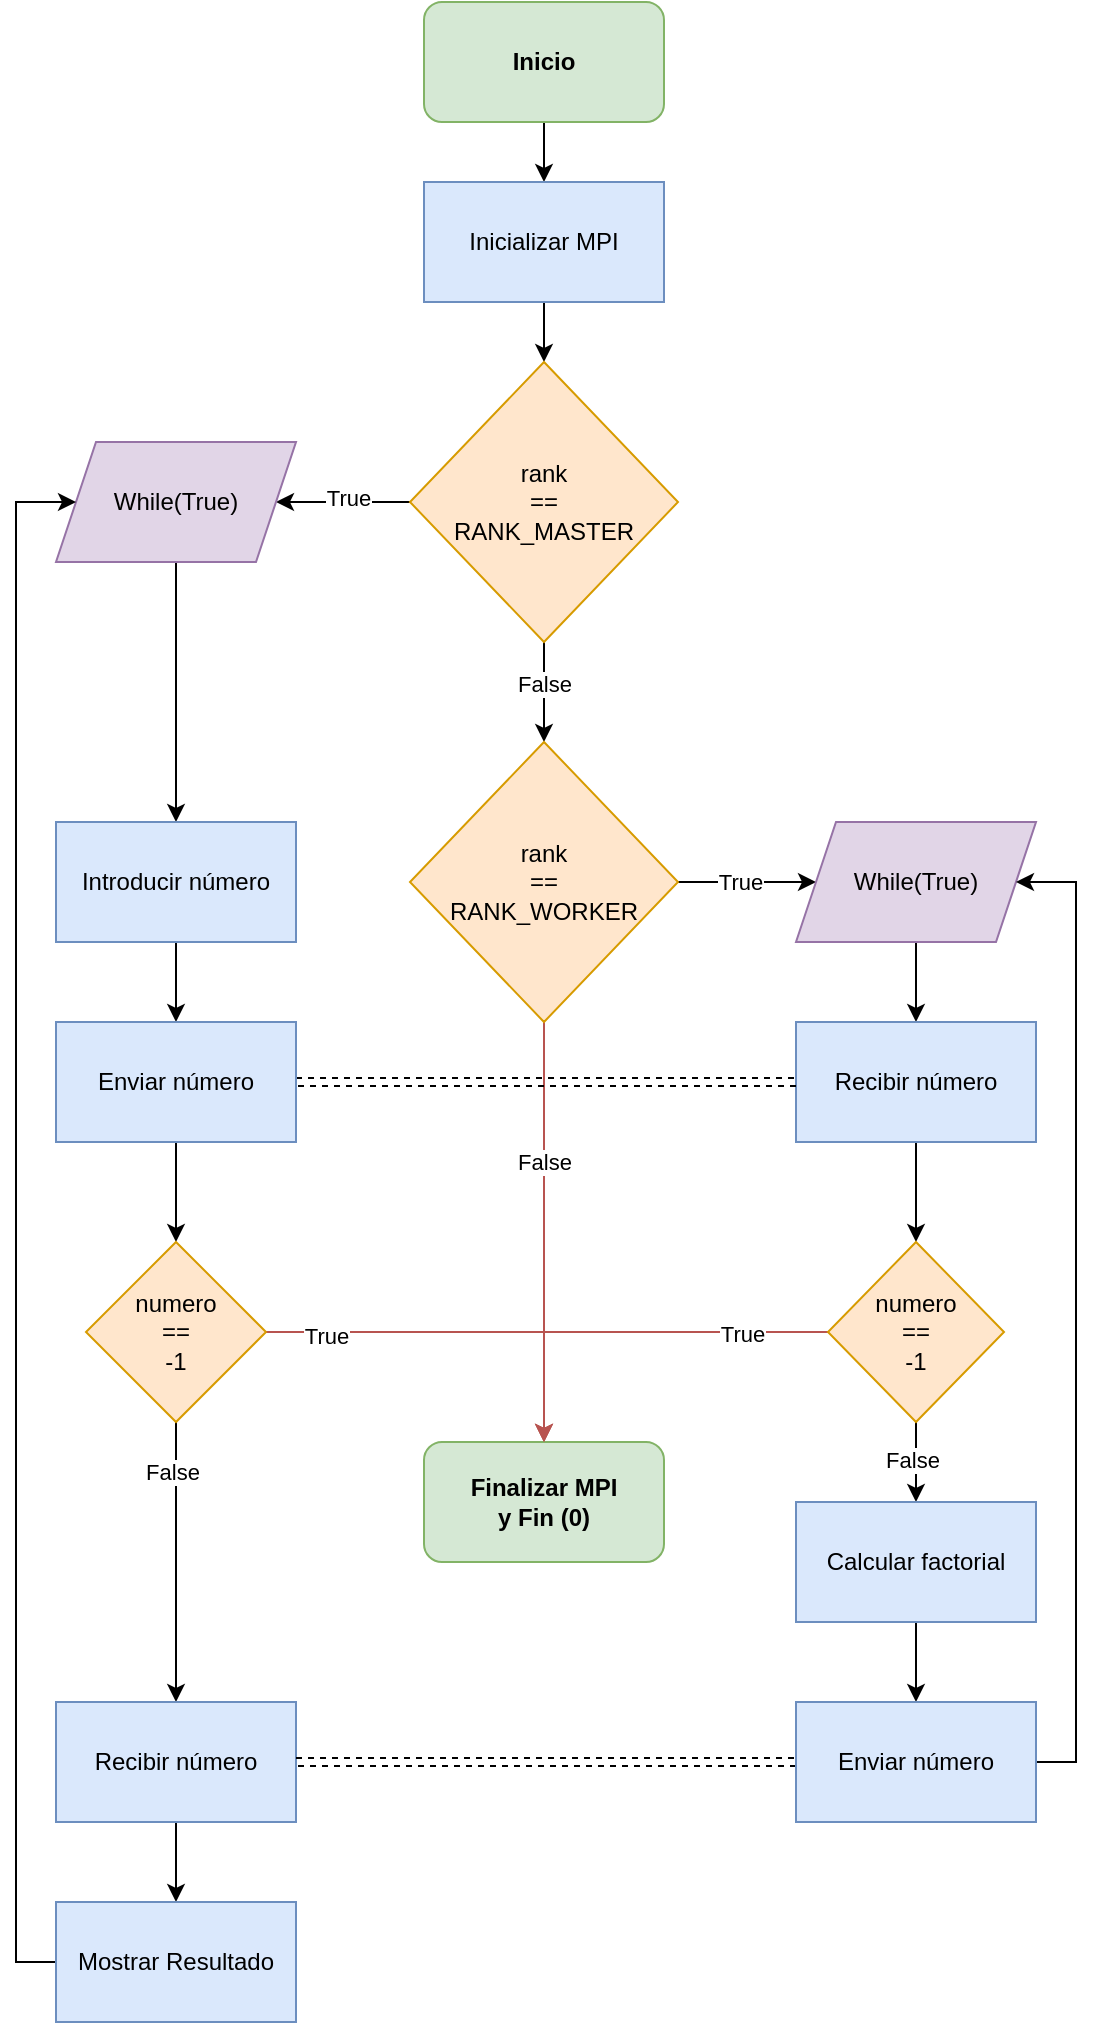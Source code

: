 <mxfile version="22.0.3" type="device">
  <diagram name="Página-1" id="lBFEm7apSHeBJ7PBgzMW">
    <mxGraphModel dx="778" dy="708" grid="1" gridSize="10" guides="1" tooltips="1" connect="1" arrows="1" fold="1" page="1" pageScale="1" pageWidth="827" pageHeight="1169" math="0" shadow="0">
      <root>
        <mxCell id="0" />
        <mxCell id="1" parent="0" />
        <mxCell id="-DII_cq54vkUjf8njdEe-3" value="" style="edgeStyle=orthogonalEdgeStyle;rounded=0;orthogonalLoop=1;jettySize=auto;html=1;entryX=0.5;entryY=0;entryDx=0;entryDy=0;" edge="1" parent="1" source="-DII_cq54vkUjf8njdEe-1" target="-DII_cq54vkUjf8njdEe-4">
          <mxGeometry relative="1" as="geometry">
            <mxPoint x="414" y="180" as="targetPoint" />
          </mxGeometry>
        </mxCell>
        <mxCell id="-DII_cq54vkUjf8njdEe-1" value="Inicio" style="rounded=1;whiteSpace=wrap;html=1;fillColor=#d5e8d4;strokeColor=#82b366;fontStyle=1" vertex="1" parent="1">
          <mxGeometry x="354" y="40" width="120" height="60" as="geometry" />
        </mxCell>
        <mxCell id="-DII_cq54vkUjf8njdEe-9" value="" style="edgeStyle=orthogonalEdgeStyle;rounded=0;orthogonalLoop=1;jettySize=auto;html=1;" edge="1" parent="1" source="-DII_cq54vkUjf8njdEe-4" target="-DII_cq54vkUjf8njdEe-7">
          <mxGeometry relative="1" as="geometry" />
        </mxCell>
        <mxCell id="-DII_cq54vkUjf8njdEe-4" value="Inicializar MPI" style="rounded=0;whiteSpace=wrap;html=1;fillColor=#dae8fc;strokeColor=#6c8ebf;" vertex="1" parent="1">
          <mxGeometry x="354" y="130" width="120" height="60" as="geometry" />
        </mxCell>
        <mxCell id="-DII_cq54vkUjf8njdEe-11" value="" style="edgeStyle=orthogonalEdgeStyle;rounded=0;orthogonalLoop=1;jettySize=auto;html=1;" edge="1" parent="1" source="-DII_cq54vkUjf8njdEe-7" target="-DII_cq54vkUjf8njdEe-10">
          <mxGeometry relative="1" as="geometry" />
        </mxCell>
        <mxCell id="-DII_cq54vkUjf8njdEe-50" value="False" style="edgeLabel;html=1;align=center;verticalAlign=middle;resizable=0;points=[];" vertex="1" connectable="0" parent="-DII_cq54vkUjf8njdEe-11">
          <mxGeometry x="-0.16" y="-3" relative="1" as="geometry">
            <mxPoint x="3" as="offset" />
          </mxGeometry>
        </mxCell>
        <mxCell id="-DII_cq54vkUjf8njdEe-13" value="" style="edgeStyle=orthogonalEdgeStyle;rounded=0;orthogonalLoop=1;jettySize=auto;html=1;" edge="1" parent="1" source="-DII_cq54vkUjf8njdEe-7" target="-DII_cq54vkUjf8njdEe-12">
          <mxGeometry relative="1" as="geometry" />
        </mxCell>
        <mxCell id="-DII_cq54vkUjf8njdEe-49" value="True" style="edgeLabel;html=1;align=center;verticalAlign=middle;resizable=0;points=[];" vertex="1" connectable="0" parent="-DII_cq54vkUjf8njdEe-13">
          <mxGeometry x="-0.075" y="-2" relative="1" as="geometry">
            <mxPoint as="offset" />
          </mxGeometry>
        </mxCell>
        <mxCell id="-DII_cq54vkUjf8njdEe-7" value="rank&lt;br&gt;==&lt;br&gt;RANK_MASTER" style="rhombus;whiteSpace=wrap;html=1;rounded=0;fillColor=#ffe6cc;strokeColor=#d79b00;" vertex="1" parent="1">
          <mxGeometry x="347" y="220" width="134" height="140" as="geometry" />
        </mxCell>
        <mxCell id="-DII_cq54vkUjf8njdEe-15" value="" style="edgeStyle=orthogonalEdgeStyle;rounded=0;orthogonalLoop=1;jettySize=auto;html=1;" edge="1" parent="1" source="-DII_cq54vkUjf8njdEe-10" target="-DII_cq54vkUjf8njdEe-14">
          <mxGeometry relative="1" as="geometry" />
        </mxCell>
        <mxCell id="-DII_cq54vkUjf8njdEe-51" value="True" style="edgeLabel;html=1;align=center;verticalAlign=middle;resizable=0;points=[];" vertex="1" connectable="0" parent="-DII_cq54vkUjf8njdEe-15">
          <mxGeometry x="-0.101" relative="1" as="geometry">
            <mxPoint as="offset" />
          </mxGeometry>
        </mxCell>
        <mxCell id="-DII_cq54vkUjf8njdEe-33" style="edgeStyle=orthogonalEdgeStyle;rounded=0;orthogonalLoop=1;jettySize=auto;html=1;entryX=0.5;entryY=0;entryDx=0;entryDy=0;fillColor=#f8cecc;strokeColor=#b85450;" edge="1" parent="1" source="-DII_cq54vkUjf8njdEe-10" target="-DII_cq54vkUjf8njdEe-26">
          <mxGeometry relative="1" as="geometry" />
        </mxCell>
        <mxCell id="-DII_cq54vkUjf8njdEe-52" value="False" style="edgeLabel;html=1;align=center;verticalAlign=middle;resizable=0;points=[];" vertex="1" connectable="0" parent="-DII_cq54vkUjf8njdEe-33">
          <mxGeometry x="-0.067" relative="1" as="geometry">
            <mxPoint y="-28" as="offset" />
          </mxGeometry>
        </mxCell>
        <mxCell id="-DII_cq54vkUjf8njdEe-10" value="rank&lt;br&gt;==&lt;br&gt;RANK_WORKER" style="rhombus;whiteSpace=wrap;html=1;rounded=0;fillColor=#ffe6cc;strokeColor=#d79b00;" vertex="1" parent="1">
          <mxGeometry x="347" y="410" width="134" height="140" as="geometry" />
        </mxCell>
        <mxCell id="-DII_cq54vkUjf8njdEe-17" value="" style="edgeStyle=orthogonalEdgeStyle;rounded=0;orthogonalLoop=1;jettySize=auto;html=1;" edge="1" parent="1" source="-DII_cq54vkUjf8njdEe-12" target="-DII_cq54vkUjf8njdEe-16">
          <mxGeometry relative="1" as="geometry" />
        </mxCell>
        <mxCell id="-DII_cq54vkUjf8njdEe-12" value="While(True)" style="shape=parallelogram;perimeter=parallelogramPerimeter;whiteSpace=wrap;html=1;fixedSize=1;fillColor=#e1d5e7;strokeColor=#9673a6;" vertex="1" parent="1">
          <mxGeometry x="170" y="260" width="120" height="60" as="geometry" />
        </mxCell>
        <mxCell id="-DII_cq54vkUjf8njdEe-19" value="" style="edgeStyle=orthogonalEdgeStyle;rounded=0;orthogonalLoop=1;jettySize=auto;html=1;" edge="1" parent="1" source="-DII_cq54vkUjf8njdEe-14" target="-DII_cq54vkUjf8njdEe-18">
          <mxGeometry relative="1" as="geometry" />
        </mxCell>
        <mxCell id="-DII_cq54vkUjf8njdEe-14" value="While(True)" style="shape=parallelogram;perimeter=parallelogramPerimeter;whiteSpace=wrap;html=1;fixedSize=1;rounded=0;fillColor=#e1d5e7;strokeColor=#9673a6;" vertex="1" parent="1">
          <mxGeometry x="540" y="450" width="120" height="60" as="geometry" />
        </mxCell>
        <mxCell id="-DII_cq54vkUjf8njdEe-21" value="" style="edgeStyle=orthogonalEdgeStyle;rounded=0;orthogonalLoop=1;jettySize=auto;html=1;" edge="1" parent="1" source="-DII_cq54vkUjf8njdEe-16" target="-DII_cq54vkUjf8njdEe-20">
          <mxGeometry relative="1" as="geometry" />
        </mxCell>
        <mxCell id="-DII_cq54vkUjf8njdEe-16" value="Introducir número" style="whiteSpace=wrap;html=1;fillColor=#dae8fc;strokeColor=#6c8ebf;" vertex="1" parent="1">
          <mxGeometry x="170" y="450" width="120" height="60" as="geometry" />
        </mxCell>
        <mxCell id="-DII_cq54vkUjf8njdEe-30" value="" style="edgeStyle=orthogonalEdgeStyle;rounded=0;orthogonalLoop=1;jettySize=auto;html=1;" edge="1" parent="1" source="-DII_cq54vkUjf8njdEe-18" target="-DII_cq54vkUjf8njdEe-29">
          <mxGeometry relative="1" as="geometry" />
        </mxCell>
        <mxCell id="-DII_cq54vkUjf8njdEe-18" value="Recibir número" style="whiteSpace=wrap;html=1;rounded=0;fillColor=#dae8fc;strokeColor=#6c8ebf;" vertex="1" parent="1">
          <mxGeometry x="540" y="550" width="120" height="60" as="geometry" />
        </mxCell>
        <mxCell id="-DII_cq54vkUjf8njdEe-25" style="edgeStyle=orthogonalEdgeStyle;rounded=0;orthogonalLoop=1;jettySize=auto;html=1;entryX=0;entryY=0.5;entryDx=0;entryDy=0;dashed=1;shape=link;strokeWidth=1;" edge="1" parent="1" source="-DII_cq54vkUjf8njdEe-20" target="-DII_cq54vkUjf8njdEe-18">
          <mxGeometry relative="1" as="geometry" />
        </mxCell>
        <mxCell id="-DII_cq54vkUjf8njdEe-32" value="" style="edgeStyle=orthogonalEdgeStyle;rounded=0;orthogonalLoop=1;jettySize=auto;html=1;" edge="1" parent="1" source="-DII_cq54vkUjf8njdEe-20" target="-DII_cq54vkUjf8njdEe-31">
          <mxGeometry relative="1" as="geometry" />
        </mxCell>
        <mxCell id="-DII_cq54vkUjf8njdEe-20" value="Enviar número" style="whiteSpace=wrap;html=1;fillColor=#dae8fc;strokeColor=#6c8ebf;" vertex="1" parent="1">
          <mxGeometry x="170" y="550" width="120" height="60" as="geometry" />
        </mxCell>
        <mxCell id="-DII_cq54vkUjf8njdEe-26" value="Finalizar MPI&lt;br&gt;y Fin (0)" style="rounded=1;whiteSpace=wrap;html=1;fontStyle=1;fillColor=#d5e8d4;strokeColor=#82b366;" vertex="1" parent="1">
          <mxGeometry x="354" y="760" width="120" height="60" as="geometry" />
        </mxCell>
        <mxCell id="-DII_cq54vkUjf8njdEe-36" style="edgeStyle=orthogonalEdgeStyle;rounded=0;orthogonalLoop=1;jettySize=auto;html=1;entryX=0.5;entryY=0;entryDx=0;entryDy=0;fillColor=#f8cecc;strokeColor=#b85450;" edge="1" parent="1" source="-DII_cq54vkUjf8njdEe-29" target="-DII_cq54vkUjf8njdEe-26">
          <mxGeometry relative="1" as="geometry" />
        </mxCell>
        <mxCell id="-DII_cq54vkUjf8njdEe-53" value="True" style="edgeLabel;html=1;align=center;verticalAlign=middle;resizable=0;points=[];" vertex="1" connectable="0" parent="-DII_cq54vkUjf8njdEe-36">
          <mxGeometry x="-0.564" y="1" relative="1" as="geometry">
            <mxPoint as="offset" />
          </mxGeometry>
        </mxCell>
        <mxCell id="-DII_cq54vkUjf8njdEe-41" value="" style="edgeStyle=orthogonalEdgeStyle;rounded=0;orthogonalLoop=1;jettySize=auto;html=1;" edge="1" parent="1" source="-DII_cq54vkUjf8njdEe-29" target="-DII_cq54vkUjf8njdEe-40">
          <mxGeometry relative="1" as="geometry" />
        </mxCell>
        <mxCell id="-DII_cq54vkUjf8njdEe-56" value="False" style="edgeLabel;html=1;align=center;verticalAlign=middle;resizable=0;points=[];" vertex="1" connectable="0" parent="-DII_cq54vkUjf8njdEe-41">
          <mxGeometry x="-0.05" y="-2" relative="1" as="geometry">
            <mxPoint as="offset" />
          </mxGeometry>
        </mxCell>
        <mxCell id="-DII_cq54vkUjf8njdEe-29" value="numero&lt;br&gt;==&lt;br&gt;-1" style="rhombus;whiteSpace=wrap;html=1;rounded=0;fillColor=#ffe6cc;strokeColor=#d79b00;" vertex="1" parent="1">
          <mxGeometry x="556" y="660" width="88" height="90" as="geometry" />
        </mxCell>
        <mxCell id="-DII_cq54vkUjf8njdEe-37" style="edgeStyle=orthogonalEdgeStyle;rounded=0;orthogonalLoop=1;jettySize=auto;html=1;entryX=0.5;entryY=0;entryDx=0;entryDy=0;fillColor=#f8cecc;strokeColor=#b85450;" edge="1" parent="1" source="-DII_cq54vkUjf8njdEe-31" target="-DII_cq54vkUjf8njdEe-26">
          <mxGeometry relative="1" as="geometry" />
        </mxCell>
        <mxCell id="-DII_cq54vkUjf8njdEe-54" value="True" style="edgeLabel;html=1;align=center;verticalAlign=middle;resizable=0;points=[];" vertex="1" connectable="0" parent="-DII_cq54vkUjf8njdEe-37">
          <mxGeometry x="-0.691" y="-2" relative="1" as="geometry">
            <mxPoint as="offset" />
          </mxGeometry>
        </mxCell>
        <mxCell id="-DII_cq54vkUjf8njdEe-39" value="" style="edgeStyle=orthogonalEdgeStyle;rounded=0;orthogonalLoop=1;jettySize=auto;html=1;" edge="1" parent="1" source="-DII_cq54vkUjf8njdEe-31" target="-DII_cq54vkUjf8njdEe-38">
          <mxGeometry relative="1" as="geometry" />
        </mxCell>
        <mxCell id="-DII_cq54vkUjf8njdEe-55" value="False" style="edgeLabel;html=1;align=center;verticalAlign=middle;resizable=0;points=[];" vertex="1" connectable="0" parent="-DII_cq54vkUjf8njdEe-39">
          <mxGeometry x="-0.643" y="-2" relative="1" as="geometry">
            <mxPoint as="offset" />
          </mxGeometry>
        </mxCell>
        <mxCell id="-DII_cq54vkUjf8njdEe-31" value="numero&lt;br style=&quot;border-color: var(--border-color);&quot;&gt;==&lt;br style=&quot;border-color: var(--border-color);&quot;&gt;-1" style="rhombus;whiteSpace=wrap;html=1;fillColor=#ffe6cc;strokeColor=#d79b00;" vertex="1" parent="1">
          <mxGeometry x="185" y="660" width="90" height="90" as="geometry" />
        </mxCell>
        <mxCell id="-DII_cq54vkUjf8njdEe-46" value="" style="edgeStyle=orthogonalEdgeStyle;rounded=0;orthogonalLoop=1;jettySize=auto;html=1;" edge="1" parent="1" source="-DII_cq54vkUjf8njdEe-38" target="-DII_cq54vkUjf8njdEe-45">
          <mxGeometry relative="1" as="geometry" />
        </mxCell>
        <mxCell id="-DII_cq54vkUjf8njdEe-38" value="Recibir número" style="whiteSpace=wrap;html=1;fillColor=#dae8fc;strokeColor=#6c8ebf;" vertex="1" parent="1">
          <mxGeometry x="170" y="890" width="120" height="60" as="geometry" />
        </mxCell>
        <mxCell id="-DII_cq54vkUjf8njdEe-43" value="" style="edgeStyle=orthogonalEdgeStyle;rounded=0;orthogonalLoop=1;jettySize=auto;html=1;" edge="1" parent="1" source="-DII_cq54vkUjf8njdEe-40" target="-DII_cq54vkUjf8njdEe-42">
          <mxGeometry relative="1" as="geometry" />
        </mxCell>
        <mxCell id="-DII_cq54vkUjf8njdEe-40" value="Calcular factorial" style="whiteSpace=wrap;html=1;rounded=0;fillColor=#dae8fc;strokeColor=#6c8ebf;" vertex="1" parent="1">
          <mxGeometry x="540" y="790" width="120" height="60" as="geometry" />
        </mxCell>
        <mxCell id="-DII_cq54vkUjf8njdEe-44" style="edgeStyle=orthogonalEdgeStyle;rounded=0;orthogonalLoop=1;jettySize=auto;html=1;entryX=1;entryY=0.5;entryDx=0;entryDy=0;shape=link;dashed=1;" edge="1" parent="1" source="-DII_cq54vkUjf8njdEe-42" target="-DII_cq54vkUjf8njdEe-38">
          <mxGeometry relative="1" as="geometry" />
        </mxCell>
        <mxCell id="-DII_cq54vkUjf8njdEe-48" style="edgeStyle=orthogonalEdgeStyle;rounded=0;orthogonalLoop=1;jettySize=auto;html=1;entryX=1;entryY=0.5;entryDx=0;entryDy=0;exitX=1;exitY=0.5;exitDx=0;exitDy=0;" edge="1" parent="1" source="-DII_cq54vkUjf8njdEe-42" target="-DII_cq54vkUjf8njdEe-14">
          <mxGeometry relative="1" as="geometry">
            <Array as="points">
              <mxPoint x="680" y="920" />
              <mxPoint x="680" y="480" />
            </Array>
          </mxGeometry>
        </mxCell>
        <mxCell id="-DII_cq54vkUjf8njdEe-42" value="Enviar número" style="whiteSpace=wrap;html=1;rounded=0;fillColor=#dae8fc;strokeColor=#6c8ebf;" vertex="1" parent="1">
          <mxGeometry x="540" y="890" width="120" height="60" as="geometry" />
        </mxCell>
        <mxCell id="-DII_cq54vkUjf8njdEe-47" style="edgeStyle=orthogonalEdgeStyle;rounded=0;orthogonalLoop=1;jettySize=auto;html=1;entryX=0;entryY=0.5;entryDx=0;entryDy=0;exitX=0;exitY=0.5;exitDx=0;exitDy=0;" edge="1" parent="1" source="-DII_cq54vkUjf8njdEe-45" target="-DII_cq54vkUjf8njdEe-12">
          <mxGeometry relative="1" as="geometry">
            <Array as="points">
              <mxPoint x="150" y="1020" />
              <mxPoint x="150" y="290" />
            </Array>
          </mxGeometry>
        </mxCell>
        <mxCell id="-DII_cq54vkUjf8njdEe-45" value="Mostrar Resultado" style="whiteSpace=wrap;html=1;fillColor=#dae8fc;strokeColor=#6c8ebf;" vertex="1" parent="1">
          <mxGeometry x="170" y="990" width="120" height="60" as="geometry" />
        </mxCell>
      </root>
    </mxGraphModel>
  </diagram>
</mxfile>
